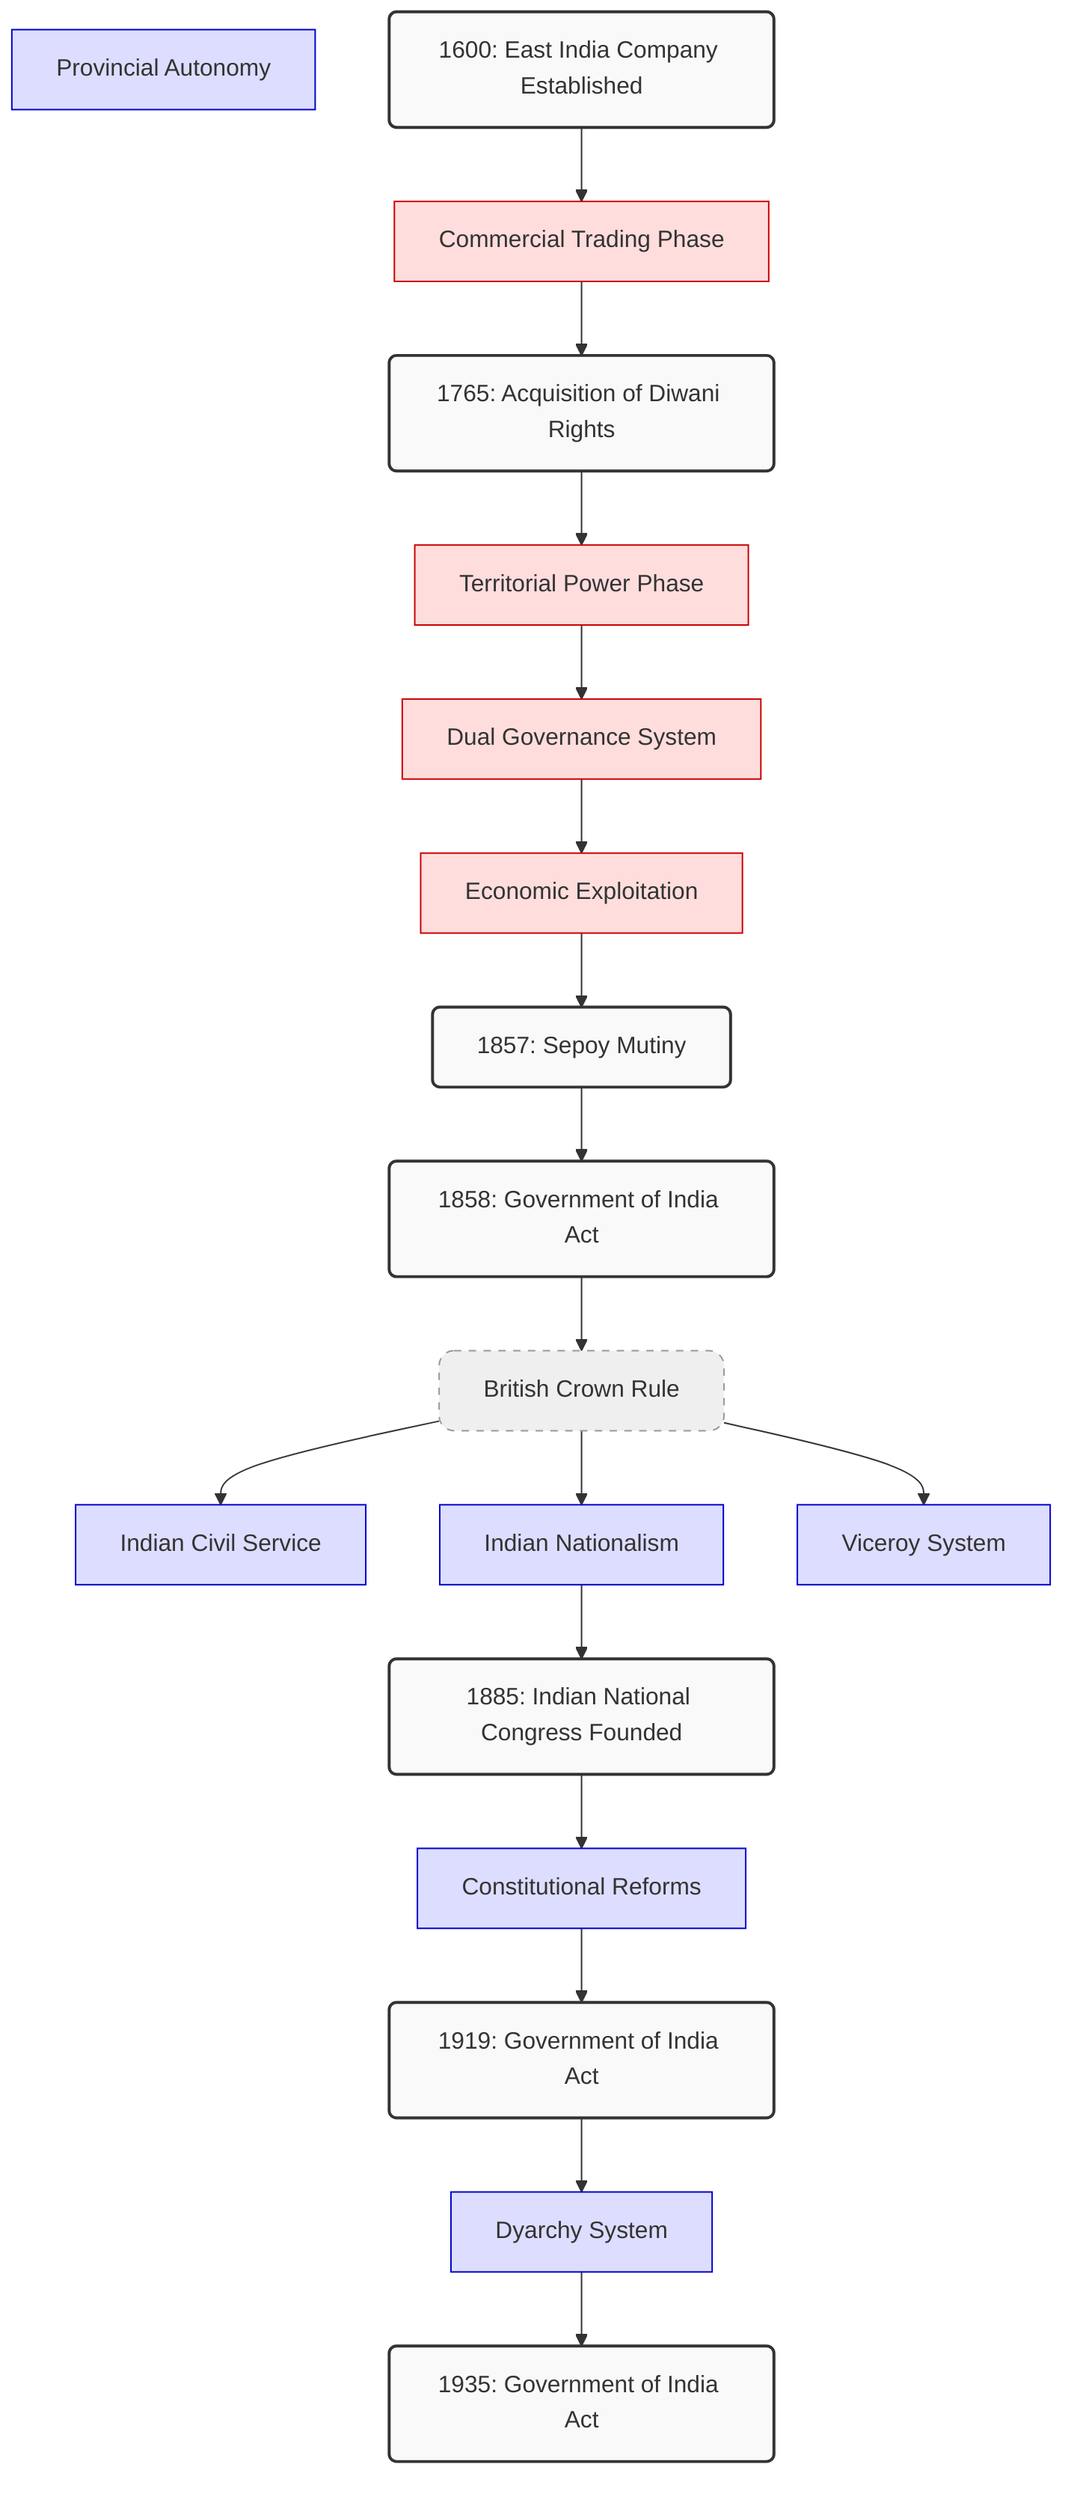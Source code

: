 graph TD

    %% Class Definitions
    classDef timeNode fill:#f9f9f9,stroke:#333,stroke-width:2px,rx:5px,ry:5px
    classDef eicNode fill:#ffdddd,stroke:#cc0000
    classDef crownNode fill:#ddddff,stroke:#0000cc
    classDef indiaNode fill:#ddffdd,stroke:#00cc00
    classDef phaseNode fill:#efefef,stroke:#999999,stroke-width:1px,stroke-dasharray:5 5,rx:10px,ry:10px

    %% Node Definitions
    autonomy[Provincial Autonomy]:::crownNode
    commercial[Commercial Trading Phase]:::eicNode
    crown[British Crown Rule]:::phaseNode
    dual[Dual Governance System]:::eicNode
    dyarchy[Dyarchy System]:::crownNode
    exploitation[Economic Exploitation]:::eicNode
    ics[Indian Civil Service]:::crownNode
    n1600[1600: East India Company Established]:::timeNode
    n1765[1765: Acquisition of Diwani Rights]:::timeNode
    n1857[1857: Sepoy Mutiny]:::timeNode
    n1858[1858: Government of India Act]:::timeNode
    n1885[1885: Indian National Congress Founded]:::timeNode
    n1919[1919: Government of India Act]:::timeNode
    n1935[1935: Government of India Act]:::timeNode
    nationalism[Indian Nationalism]:::crownNode
    reforms[Constitutional Reforms]:::crownNode
    territorial[Territorial Power Phase]:::eicNode
    viceroy[Viceroy System]:::crownNode

    %% Connections
    commercial --> n1765
    crown --> ics
    crown --> nationalism
    crown --> viceroy
    dual --> exploitation
    dyarchy --> n1935
    exploitation --> n1857
    n1600 --> commercial
    n1765 --> territorial
    n1857 --> n1858
    n1858 --> crown
    n1885 --> reforms
    n1919 --> dyarchy
    nationalism --> n1885
    reforms --> n1919
    territorial --> dual